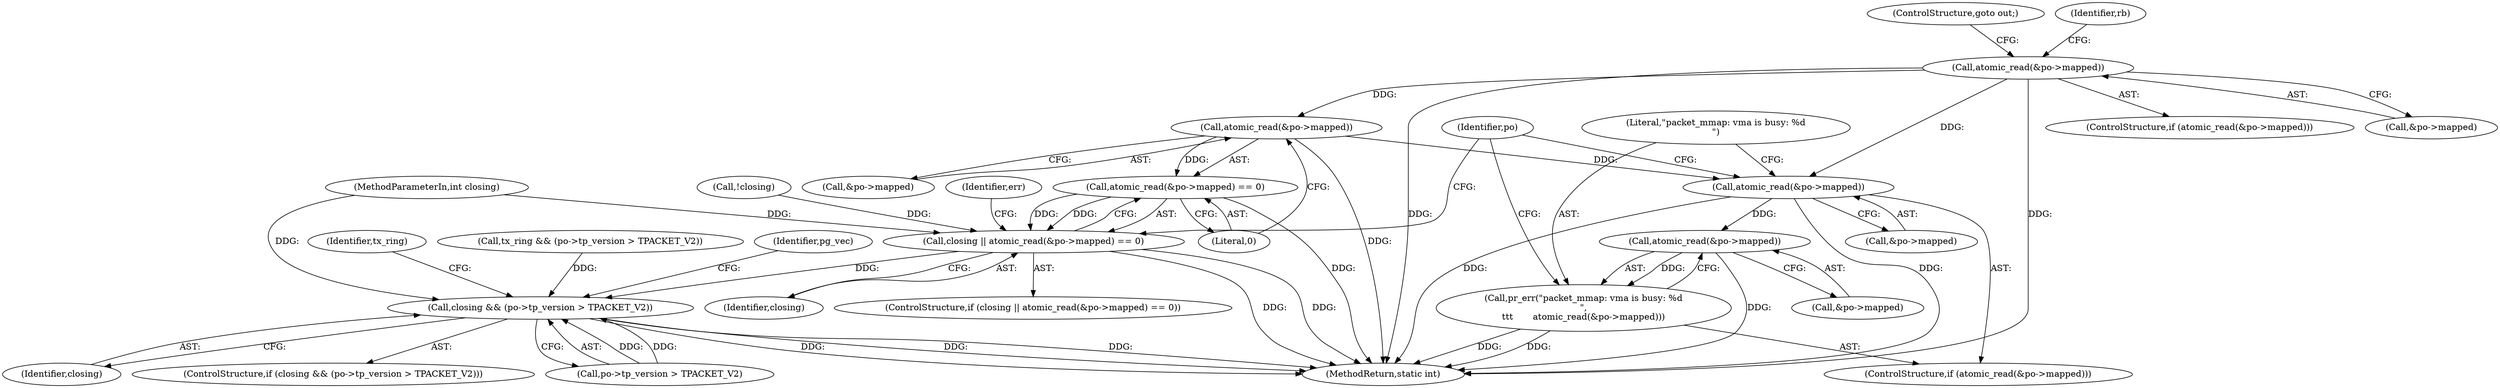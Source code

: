 digraph "0_linux_84ac7260236a49c79eede91617700174c2c19b0c@API" {
"1000192" [label="(Call,atomic_read(&po->mapped))"];
"1000438" [label="(Call,atomic_read(&po->mapped))"];
"1000437" [label="(Call,atomic_read(&po->mapped) == 0)"];
"1000435" [label="(Call,closing || atomic_read(&po->mapped) == 0)"];
"1000560" [label="(Call,closing && (po->tp_version > TPACKET_V2))"];
"1000522" [label="(Call,atomic_read(&po->mapped))"];
"1000529" [label="(Call,atomic_read(&po->mapped))"];
"1000527" [label="(Call,pr_err(\"packet_mmap: vma is busy: %d\n\",\n\t\t\t       atomic_read(&po->mapped)))"];
"1000587" [label="(MethodReturn,static int)"];
"1000110" [label="(MethodParameterIn,int closing)"];
"1000435" [label="(Call,closing || atomic_read(&po->mapped) == 0)"];
"1000570" [label="(Identifier,tx_ring)"];
"1000562" [label="(Call,po->tp_version > TPACKET_V2)"];
"1000522" [label="(Call,atomic_read(&po->mapped))"];
"1000523" [label="(Call,&po->mapped)"];
"1000561" [label="(Identifier,closing)"];
"1000438" [label="(Call,atomic_read(&po->mapped))"];
"1000560" [label="(Call,closing && (po->tp_version > TPACKET_V2))"];
"1000559" [label="(ControlStructure,if (closing && (po->tp_version > TPACKET_V2)))"];
"1000521" [label="(ControlStructure,if (atomic_read(&po->mapped)))"];
"1000530" [label="(Call,&po->mapped)"];
"1000527" [label="(Call,pr_err(\"packet_mmap: vma is busy: %d\n\",\n\t\t\t       atomic_read(&po->mapped)))"];
"1000197" [label="(ControlStructure,goto out;)"];
"1000537" [label="(Identifier,po)"];
"1000191" [label="(ControlStructure,if (atomic_read(&po->mapped)))"];
"1000437" [label="(Call,atomic_read(&po->mapped) == 0)"];
"1000443" [label="(Literal,0)"];
"1000446" [label="(Identifier,err)"];
"1000193" [label="(Call,&po->mapped)"];
"1000188" [label="(Call,!closing)"];
"1000192" [label="(Call,atomic_read(&po->mapped))"];
"1000528" [label="(Literal,\"packet_mmap: vma is busy: %d\n\")"];
"1000200" [label="(Identifier,rb)"];
"1000436" [label="(Identifier,closing)"];
"1000529" [label="(Call,atomic_read(&po->mapped))"];
"1000575" [label="(Identifier,pg_vec)"];
"1000434" [label="(ControlStructure,if (closing || atomic_read(&po->mapped) == 0))"];
"1000148" [label="(Call,tx_ring && (po->tp_version > TPACKET_V2))"];
"1000439" [label="(Call,&po->mapped)"];
"1000192" -> "1000191"  [label="AST: "];
"1000192" -> "1000193"  [label="CFG: "];
"1000193" -> "1000192"  [label="AST: "];
"1000197" -> "1000192"  [label="CFG: "];
"1000200" -> "1000192"  [label="CFG: "];
"1000192" -> "1000587"  [label="DDG: "];
"1000192" -> "1000587"  [label="DDG: "];
"1000192" -> "1000438"  [label="DDG: "];
"1000192" -> "1000522"  [label="DDG: "];
"1000438" -> "1000437"  [label="AST: "];
"1000438" -> "1000439"  [label="CFG: "];
"1000439" -> "1000438"  [label="AST: "];
"1000443" -> "1000438"  [label="CFG: "];
"1000438" -> "1000587"  [label="DDG: "];
"1000438" -> "1000437"  [label="DDG: "];
"1000438" -> "1000522"  [label="DDG: "];
"1000437" -> "1000435"  [label="AST: "];
"1000437" -> "1000443"  [label="CFG: "];
"1000443" -> "1000437"  [label="AST: "];
"1000435" -> "1000437"  [label="CFG: "];
"1000437" -> "1000587"  [label="DDG: "];
"1000437" -> "1000435"  [label="DDG: "];
"1000437" -> "1000435"  [label="DDG: "];
"1000435" -> "1000434"  [label="AST: "];
"1000435" -> "1000436"  [label="CFG: "];
"1000436" -> "1000435"  [label="AST: "];
"1000446" -> "1000435"  [label="CFG: "];
"1000537" -> "1000435"  [label="CFG: "];
"1000435" -> "1000587"  [label="DDG: "];
"1000435" -> "1000587"  [label="DDG: "];
"1000188" -> "1000435"  [label="DDG: "];
"1000110" -> "1000435"  [label="DDG: "];
"1000435" -> "1000560"  [label="DDG: "];
"1000560" -> "1000559"  [label="AST: "];
"1000560" -> "1000561"  [label="CFG: "];
"1000560" -> "1000562"  [label="CFG: "];
"1000561" -> "1000560"  [label="AST: "];
"1000562" -> "1000560"  [label="AST: "];
"1000570" -> "1000560"  [label="CFG: "];
"1000575" -> "1000560"  [label="CFG: "];
"1000560" -> "1000587"  [label="DDG: "];
"1000560" -> "1000587"  [label="DDG: "];
"1000560" -> "1000587"  [label="DDG: "];
"1000110" -> "1000560"  [label="DDG: "];
"1000562" -> "1000560"  [label="DDG: "];
"1000562" -> "1000560"  [label="DDG: "];
"1000148" -> "1000560"  [label="DDG: "];
"1000522" -> "1000521"  [label="AST: "];
"1000522" -> "1000523"  [label="CFG: "];
"1000523" -> "1000522"  [label="AST: "];
"1000528" -> "1000522"  [label="CFG: "];
"1000537" -> "1000522"  [label="CFG: "];
"1000522" -> "1000587"  [label="DDG: "];
"1000522" -> "1000587"  [label="DDG: "];
"1000522" -> "1000529"  [label="DDG: "];
"1000529" -> "1000527"  [label="AST: "];
"1000529" -> "1000530"  [label="CFG: "];
"1000530" -> "1000529"  [label="AST: "];
"1000527" -> "1000529"  [label="CFG: "];
"1000529" -> "1000587"  [label="DDG: "];
"1000529" -> "1000527"  [label="DDG: "];
"1000527" -> "1000521"  [label="AST: "];
"1000528" -> "1000527"  [label="AST: "];
"1000537" -> "1000527"  [label="CFG: "];
"1000527" -> "1000587"  [label="DDG: "];
"1000527" -> "1000587"  [label="DDG: "];
}
